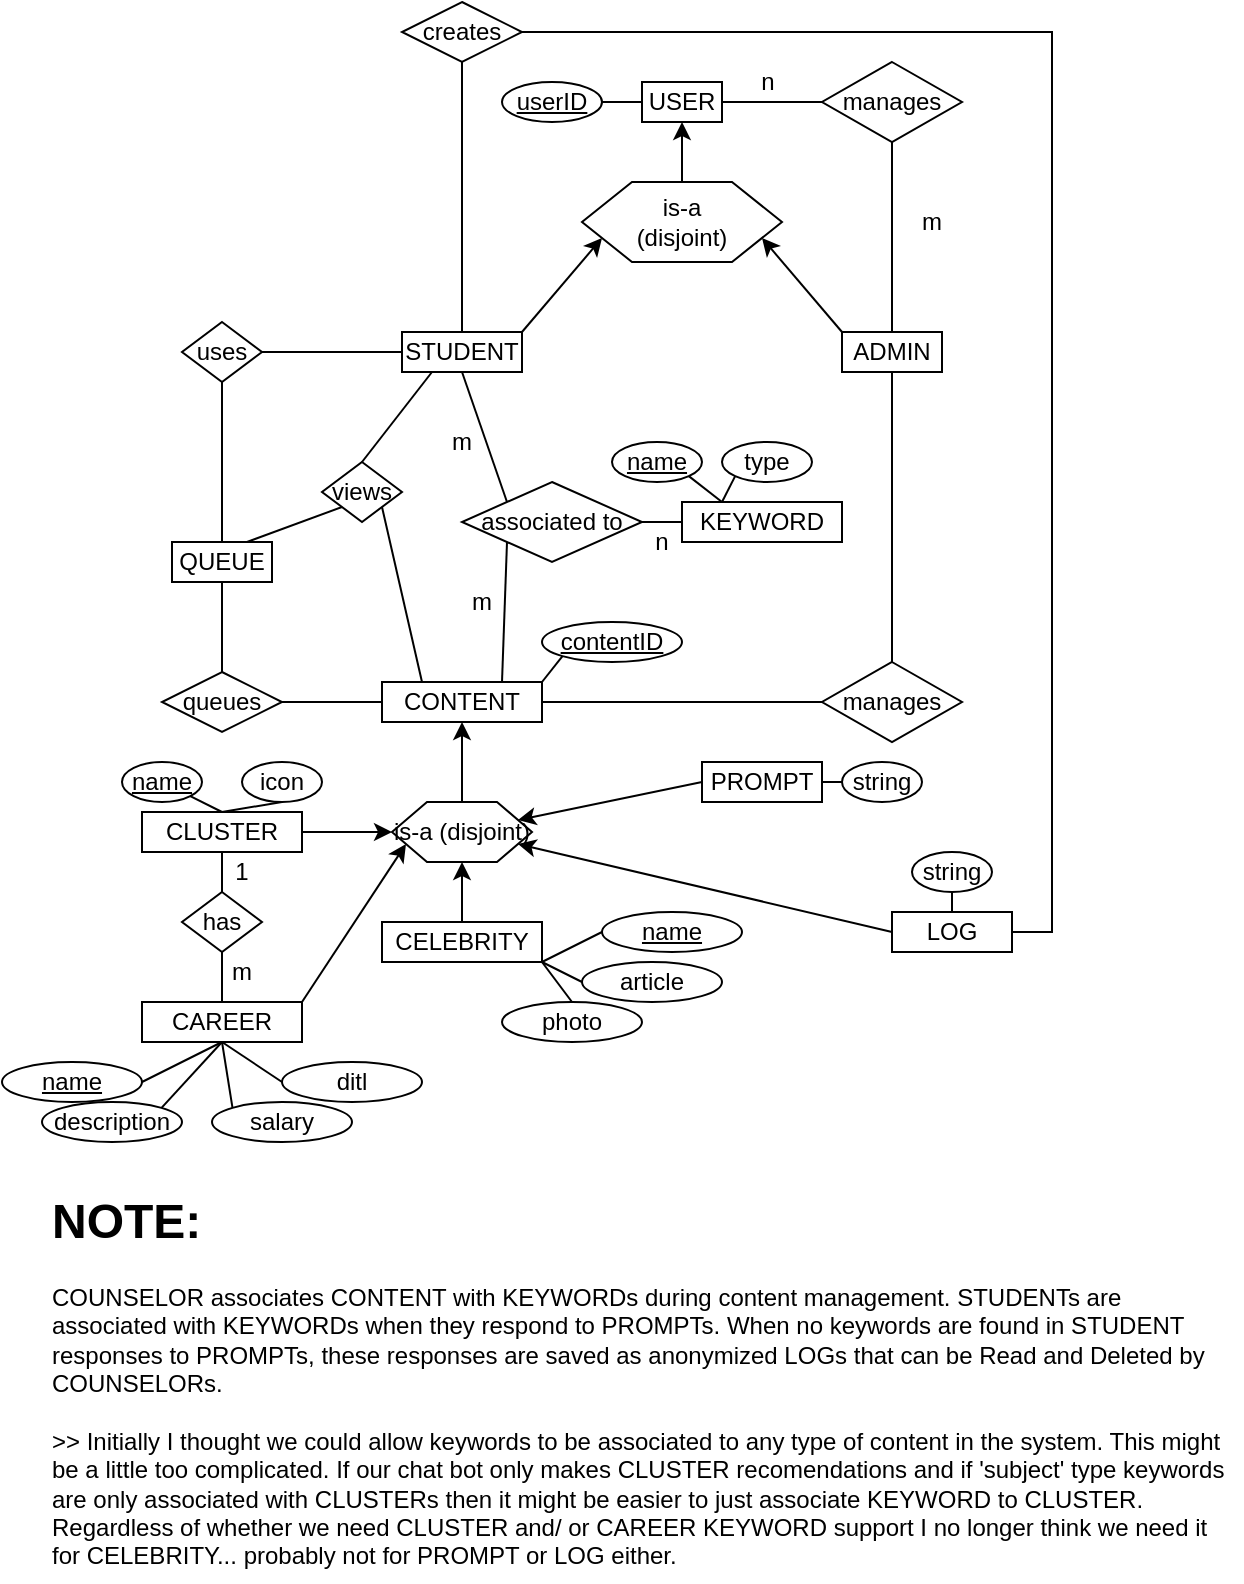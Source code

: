 <mxfile version="12.6.5" type="device"><diagram id="soOComr6DLj0twkV7itj" name="Page-1"><mxGraphModel dx="1086" dy="806" grid="1" gridSize="10" guides="1" tooltips="1" connect="1" arrows="1" fold="1" page="1" pageScale="1" pageWidth="850" pageHeight="1100" math="0" shadow="0"><root><mxCell id="0"/><mxCell id="1" parent="0"/><mxCell id="3w7t9i5FvikvQslrEo3w-36" style="edgeStyle=orthogonalEdgeStyle;rounded=0;orthogonalLoop=1;jettySize=auto;html=1;exitX=0;exitY=0.5;exitDx=0;exitDy=0;entryX=1;entryY=0.5;entryDx=0;entryDy=0;endArrow=none;endFill=0;" parent="1" source="sN44cqOAk9pcgNNBPkIf-1" target="3w7t9i5FvikvQslrEo3w-35" edge="1"><mxGeometry relative="1" as="geometry"/></mxCell><mxCell id="sN44cqOAk9pcgNNBPkIf-1" value="USER" style="rounded=0;whiteSpace=wrap;html=1;" parent="1" vertex="1"><mxGeometry x="460" y="90" width="40" height="20" as="geometry"/></mxCell><mxCell id="sN44cqOAk9pcgNNBPkIf-11" style="rounded=0;orthogonalLoop=1;jettySize=auto;html=1;exitX=1;exitY=0;exitDx=0;exitDy=0;entryX=0;entryY=0.75;entryDx=0;entryDy=0;" parent="1" source="sN44cqOAk9pcgNNBPkIf-2" target="sN44cqOAk9pcgNNBPkIf-9" edge="1"><mxGeometry relative="1" as="geometry"/></mxCell><mxCell id="sN44cqOAk9pcgNNBPkIf-54" style="edgeStyle=none;rounded=0;orthogonalLoop=1;jettySize=auto;html=1;exitX=0;exitY=0.5;exitDx=0;exitDy=0;entryX=1;entryY=0.5;entryDx=0;entryDy=0;endArrow=none;endFill=0;" parent="1" source="sN44cqOAk9pcgNNBPkIf-2" target="sN44cqOAk9pcgNNBPkIf-22" edge="1"><mxGeometry relative="1" as="geometry"/></mxCell><mxCell id="sN44cqOAk9pcgNNBPkIf-61" style="edgeStyle=none;rounded=0;orthogonalLoop=1;jettySize=auto;html=1;exitX=0.25;exitY=1;exitDx=0;exitDy=0;entryX=0.5;entryY=0;entryDx=0;entryDy=0;endArrow=none;endFill=0;" parent="1" source="sN44cqOAk9pcgNNBPkIf-2" target="sN44cqOAk9pcgNNBPkIf-43" edge="1"><mxGeometry relative="1" as="geometry"/></mxCell><mxCell id="3w7t9i5FvikvQslrEo3w-25" style="edgeStyle=orthogonalEdgeStyle;rounded=0;orthogonalLoop=1;jettySize=auto;html=1;exitX=0.5;exitY=0;exitDx=0;exitDy=0;entryX=0.5;entryY=1;entryDx=0;entryDy=0;endArrow=none;endFill=0;" parent="1" source="sN44cqOAk9pcgNNBPkIf-2" target="3w7t9i5FvikvQslrEo3w-24" edge="1"><mxGeometry relative="1" as="geometry"/></mxCell><mxCell id="sN44cqOAk9pcgNNBPkIf-2" value="STUDENT" style="rounded=0;whiteSpace=wrap;html=1;" parent="1" vertex="1"><mxGeometry x="340" y="215" width="60" height="20" as="geometry"/></mxCell><mxCell id="sN44cqOAk9pcgNNBPkIf-16" style="edgeStyle=none;rounded=0;orthogonalLoop=1;jettySize=auto;html=1;exitX=0.5;exitY=0;exitDx=0;exitDy=0;entryX=0.5;entryY=1;entryDx=0;entryDy=0;endArrow=none;endFill=0;" parent="1" source="sN44cqOAk9pcgNNBPkIf-4" target="sN44cqOAk9pcgNNBPkIf-15" edge="1"><mxGeometry relative="1" as="geometry"/></mxCell><mxCell id="WA6F66JFAziSJlZ3-U8B-3" style="rounded=0;orthogonalLoop=1;jettySize=auto;html=1;exitX=0;exitY=0;exitDx=0;exitDy=0;entryX=1;entryY=0.75;entryDx=0;entryDy=0;endArrow=classic;endFill=1;" parent="1" source="sN44cqOAk9pcgNNBPkIf-4" target="sN44cqOAk9pcgNNBPkIf-9" edge="1"><mxGeometry relative="1" as="geometry"/></mxCell><mxCell id="sN44cqOAk9pcgNNBPkIf-4" value="ADMIN" style="rounded=0;whiteSpace=wrap;html=1;" parent="1" vertex="1"><mxGeometry x="560" y="215" width="50" height="20" as="geometry"/></mxCell><mxCell id="sN44cqOAk9pcgNNBPkIf-14" style="edgeStyle=none;rounded=0;orthogonalLoop=1;jettySize=auto;html=1;exitX=0.5;exitY=0;exitDx=0;exitDy=0;entryX=0.5;entryY=1;entryDx=0;entryDy=0;" parent="1" source="sN44cqOAk9pcgNNBPkIf-9" target="sN44cqOAk9pcgNNBPkIf-1" edge="1"><mxGeometry relative="1" as="geometry"/></mxCell><mxCell id="sN44cqOAk9pcgNNBPkIf-9" value="is-a&lt;br&gt;(disjoint)" style="shape=hexagon;perimeter=hexagonPerimeter2;whiteSpace=wrap;html=1;" parent="1" vertex="1"><mxGeometry x="430" y="140" width="100" height="40" as="geometry"/></mxCell><mxCell id="sN44cqOAk9pcgNNBPkIf-17" style="edgeStyle=none;rounded=0;orthogonalLoop=1;jettySize=auto;html=1;exitX=0;exitY=0.5;exitDx=0;exitDy=0;entryX=1;entryY=0.5;entryDx=0;entryDy=0;endArrow=none;endFill=0;" parent="1" source="sN44cqOAk9pcgNNBPkIf-15" target="sN44cqOAk9pcgNNBPkIf-1" edge="1"><mxGeometry relative="1" as="geometry"/></mxCell><mxCell id="sN44cqOAk9pcgNNBPkIf-15" value="manages" style="rhombus;whiteSpace=wrap;html=1;" parent="1" vertex="1"><mxGeometry x="550" y="80" width="70" height="40" as="geometry"/></mxCell><mxCell id="3w7t9i5FvikvQslrEo3w-32" style="edgeStyle=orthogonalEdgeStyle;rounded=0;orthogonalLoop=1;jettySize=auto;html=1;exitX=0.5;exitY=1;exitDx=0;exitDy=0;entryX=0.5;entryY=0;entryDx=0;entryDy=0;endArrow=none;endFill=0;" parent="1" source="sN44cqOAk9pcgNNBPkIf-22" target="sN44cqOAk9pcgNNBPkIf-23" edge="1"><mxGeometry relative="1" as="geometry"/></mxCell><mxCell id="sN44cqOAk9pcgNNBPkIf-22" value="uses" style="rhombus;whiteSpace=wrap;html=1;" parent="1" vertex="1"><mxGeometry x="230" y="210" width="40" height="30" as="geometry"/></mxCell><mxCell id="3w7t9i5FvikvQslrEo3w-34" style="edgeStyle=orthogonalEdgeStyle;rounded=0;orthogonalLoop=1;jettySize=auto;html=1;exitX=0.5;exitY=1;exitDx=0;exitDy=0;entryX=0.5;entryY=0;entryDx=0;entryDy=0;endArrow=none;endFill=0;" parent="1" source="sN44cqOAk9pcgNNBPkIf-23" target="sN44cqOAk9pcgNNBPkIf-58" edge="1"><mxGeometry relative="1" as="geometry"/></mxCell><mxCell id="sN44cqOAk9pcgNNBPkIf-23" value="QUEUE" style="rounded=0;whiteSpace=wrap;html=1;" parent="1" vertex="1"><mxGeometry x="225" y="320" width="50" height="20" as="geometry"/></mxCell><mxCell id="sN44cqOAk9pcgNNBPkIf-42" style="edgeStyle=none;rounded=0;orthogonalLoop=1;jettySize=auto;html=1;exitX=1;exitY=0.5;exitDx=0;exitDy=0;entryX=0;entryY=0.5;entryDx=0;entryDy=0;endArrow=none;endFill=0;" parent="1" source="sN44cqOAk9pcgNNBPkIf-24" target="sN44cqOAk9pcgNNBPkIf-26" edge="1"><mxGeometry relative="1" as="geometry"/></mxCell><mxCell id="sN44cqOAk9pcgNNBPkIf-57" style="edgeStyle=none;rounded=0;orthogonalLoop=1;jettySize=auto;html=1;exitX=0.25;exitY=0;exitDx=0;exitDy=0;entryX=1;entryY=1;entryDx=0;entryDy=0;endArrow=none;endFill=0;" parent="1" source="sN44cqOAk9pcgNNBPkIf-24" target="sN44cqOAk9pcgNNBPkIf-43" edge="1"><mxGeometry relative="1" as="geometry"/></mxCell><mxCell id="sN44cqOAk9pcgNNBPkIf-59" style="edgeStyle=none;rounded=0;orthogonalLoop=1;jettySize=auto;html=1;exitX=0;exitY=0.5;exitDx=0;exitDy=0;entryX=1;entryY=0.5;entryDx=0;entryDy=0;endArrow=none;endFill=0;" parent="1" source="sN44cqOAk9pcgNNBPkIf-24" target="sN44cqOAk9pcgNNBPkIf-58" edge="1"><mxGeometry relative="1" as="geometry"/></mxCell><mxCell id="sN44cqOAk9pcgNNBPkIf-62" style="edgeStyle=none;rounded=0;orthogonalLoop=1;jettySize=auto;html=1;exitX=1;exitY=0;exitDx=0;exitDy=0;entryX=0;entryY=1;entryDx=0;entryDy=0;endArrow=none;endFill=0;" parent="1" source="sN44cqOAk9pcgNNBPkIf-24" target="sN44cqOAk9pcgNNBPkIf-40" edge="1"><mxGeometry relative="1" as="geometry"/></mxCell><mxCell id="sN44cqOAk9pcgNNBPkIf-24" value="CONTENT" style="rounded=0;whiteSpace=wrap;html=1;" parent="1" vertex="1"><mxGeometry x="330" y="390" width="80" height="20" as="geometry"/></mxCell><mxCell id="sN44cqOAk9pcgNNBPkIf-45" style="edgeStyle=none;rounded=0;orthogonalLoop=1;jettySize=auto;html=1;exitX=1;exitY=0.5;exitDx=0;exitDy=0;entryX=0;entryY=0.5;entryDx=0;entryDy=0;endArrow=none;endFill=0;" parent="1" source="sN44cqOAk9pcgNNBPkIf-25" target="sN44cqOAk9pcgNNBPkIf-44" edge="1"><mxGeometry relative="1" as="geometry"/></mxCell><mxCell id="sN44cqOAk9pcgNNBPkIf-46" style="edgeStyle=none;rounded=0;orthogonalLoop=1;jettySize=auto;html=1;exitX=0;exitY=0;exitDx=0;exitDy=0;entryX=0.5;entryY=1;entryDx=0;entryDy=0;endArrow=none;endFill=0;" parent="1" source="sN44cqOAk9pcgNNBPkIf-25" target="sN44cqOAk9pcgNNBPkIf-2" edge="1"><mxGeometry relative="1" as="geometry"/></mxCell><mxCell id="sN44cqOAk9pcgNNBPkIf-47" style="edgeStyle=none;rounded=0;orthogonalLoop=1;jettySize=auto;html=1;exitX=0;exitY=1;exitDx=0;exitDy=0;entryX=0.75;entryY=0;entryDx=0;entryDy=0;endArrow=none;endFill=0;" parent="1" source="sN44cqOAk9pcgNNBPkIf-25" target="sN44cqOAk9pcgNNBPkIf-24" edge="1"><mxGeometry relative="1" as="geometry"/></mxCell><mxCell id="sN44cqOAk9pcgNNBPkIf-25" value="associated to" style="rhombus;whiteSpace=wrap;html=1;" parent="1" vertex="1"><mxGeometry x="370" y="290" width="90" height="40" as="geometry"/></mxCell><mxCell id="WA6F66JFAziSJlZ3-U8B-1" style="edgeStyle=orthogonalEdgeStyle;rounded=0;orthogonalLoop=1;jettySize=auto;html=1;exitX=0.5;exitY=0;exitDx=0;exitDy=0;entryX=0.5;entryY=1;entryDx=0;entryDy=0;endArrow=none;endFill=0;" parent="1" source="sN44cqOAk9pcgNNBPkIf-26" target="sN44cqOAk9pcgNNBPkIf-4" edge="1"><mxGeometry relative="1" as="geometry"/></mxCell><mxCell id="sN44cqOAk9pcgNNBPkIf-26" value="manages" style="rhombus;whiteSpace=wrap;html=1;" parent="1" vertex="1"><mxGeometry x="550" y="380" width="70" height="40" as="geometry"/></mxCell><mxCell id="sN44cqOAk9pcgNNBPkIf-40" value="&lt;u&gt;contentID&lt;/u&gt;" style="ellipse;whiteSpace=wrap;html=1;" parent="1" vertex="1"><mxGeometry x="410" y="360" width="70" height="20" as="geometry"/></mxCell><mxCell id="sN44cqOAk9pcgNNBPkIf-56" style="edgeStyle=none;rounded=0;orthogonalLoop=1;jettySize=auto;html=1;exitX=0;exitY=1;exitDx=0;exitDy=0;entryX=0.75;entryY=0;entryDx=0;entryDy=0;endArrow=none;endFill=0;" parent="1" source="sN44cqOAk9pcgNNBPkIf-43" target="sN44cqOAk9pcgNNBPkIf-23" edge="1"><mxGeometry relative="1" as="geometry"/></mxCell><mxCell id="sN44cqOAk9pcgNNBPkIf-43" value="views" style="rhombus;whiteSpace=wrap;html=1;" parent="1" vertex="1"><mxGeometry x="300" y="280" width="40" height="30" as="geometry"/></mxCell><mxCell id="3w7t9i5FvikvQslrEo3w-3" style="rounded=0;orthogonalLoop=1;jettySize=auto;html=1;exitX=0.25;exitY=0;exitDx=0;exitDy=0;entryX=1;entryY=1;entryDx=0;entryDy=0;endArrow=none;endFill=0;" parent="1" source="sN44cqOAk9pcgNNBPkIf-44" target="3w7t9i5FvikvQslrEo3w-1" edge="1"><mxGeometry relative="1" as="geometry"/></mxCell><mxCell id="3w7t9i5FvikvQslrEo3w-4" style="edgeStyle=none;rounded=0;orthogonalLoop=1;jettySize=auto;html=1;exitX=0.25;exitY=0;exitDx=0;exitDy=0;entryX=0;entryY=1;entryDx=0;entryDy=0;endArrow=none;endFill=0;" parent="1" source="sN44cqOAk9pcgNNBPkIf-44" target="3w7t9i5FvikvQslrEo3w-2" edge="1"><mxGeometry relative="1" as="geometry"/></mxCell><mxCell id="sN44cqOAk9pcgNNBPkIf-44" value="KEYWORD" style="rounded=0;whiteSpace=wrap;html=1;" parent="1" vertex="1"><mxGeometry x="480" y="300" width="80" height="20" as="geometry"/></mxCell><mxCell id="sN44cqOAk9pcgNNBPkIf-58" value="queues" style="rhombus;whiteSpace=wrap;html=1;" parent="1" vertex="1"><mxGeometry x="220" y="385" width="60" height="30" as="geometry"/></mxCell><mxCell id="sN44cqOAk9pcgNNBPkIf-66" style="edgeStyle=none;rounded=0;orthogonalLoop=1;jettySize=auto;html=1;exitX=0.5;exitY=0;exitDx=0;exitDy=0;entryX=0.5;entryY=1;entryDx=0;entryDy=0;endArrow=classic;endFill=1;" parent="1" source="sN44cqOAk9pcgNNBPkIf-63" target="sN44cqOAk9pcgNNBPkIf-24" edge="1"><mxGeometry relative="1" as="geometry"/></mxCell><mxCell id="sN44cqOAk9pcgNNBPkIf-63" value="is-a (disjoint)" style="shape=hexagon;perimeter=hexagonPerimeter2;whiteSpace=wrap;html=1;" parent="1" vertex="1"><mxGeometry x="335" y="450" width="70" height="30" as="geometry"/></mxCell><mxCell id="sN44cqOAk9pcgNNBPkIf-67" style="edgeStyle=none;rounded=0;orthogonalLoop=1;jettySize=auto;html=1;exitX=1;exitY=0.5;exitDx=0;exitDy=0;entryX=0;entryY=0.5;entryDx=0;entryDy=0;endArrow=classic;endFill=1;" parent="1" source="sN44cqOAk9pcgNNBPkIf-65" target="sN44cqOAk9pcgNNBPkIf-63" edge="1"><mxGeometry relative="1" as="geometry"/></mxCell><mxCell id="sN44cqOAk9pcgNNBPkIf-77" style="edgeStyle=none;rounded=0;orthogonalLoop=1;jettySize=auto;html=1;exitX=0.5;exitY=0;exitDx=0;exitDy=0;entryX=0.5;entryY=1;entryDx=0;entryDy=0;endArrow=none;endFill=0;" parent="1" source="sN44cqOAk9pcgNNBPkIf-65" target="sN44cqOAk9pcgNNBPkIf-73" edge="1"><mxGeometry relative="1" as="geometry"/></mxCell><mxCell id="3w7t9i5FvikvQslrEo3w-6" style="edgeStyle=none;rounded=0;orthogonalLoop=1;jettySize=auto;html=1;exitX=0.5;exitY=0;exitDx=0;exitDy=0;entryX=1;entryY=1;entryDx=0;entryDy=0;endArrow=none;endFill=0;" parent="1" source="sN44cqOAk9pcgNNBPkIf-65" target="3w7t9i5FvikvQslrEo3w-5" edge="1"><mxGeometry relative="1" as="geometry"/></mxCell><mxCell id="sN44cqOAk9pcgNNBPkIf-65" value="CLUSTER" style="rounded=0;whiteSpace=wrap;html=1;" parent="1" vertex="1"><mxGeometry x="210" y="455" width="80" height="20" as="geometry"/></mxCell><mxCell id="sN44cqOAk9pcgNNBPkIf-71" style="edgeStyle=none;rounded=0;orthogonalLoop=1;jettySize=auto;html=1;exitX=1;exitY=0;exitDx=0;exitDy=0;entryX=0;entryY=0.75;entryDx=0;entryDy=0;endArrow=classic;endFill=1;" parent="1" source="sN44cqOAk9pcgNNBPkIf-68" target="sN44cqOAk9pcgNNBPkIf-63" edge="1"><mxGeometry relative="1" as="geometry"/></mxCell><mxCell id="3w7t9i5FvikvQslrEo3w-10" style="edgeStyle=none;rounded=0;orthogonalLoop=1;jettySize=auto;html=1;exitX=0.5;exitY=1;exitDx=0;exitDy=0;entryX=1;entryY=0.5;entryDx=0;entryDy=0;endArrow=none;endFill=0;" parent="1" source="sN44cqOAk9pcgNNBPkIf-68" target="sN44cqOAk9pcgNNBPkIf-74" edge="1"><mxGeometry relative="1" as="geometry"/></mxCell><mxCell id="3w7t9i5FvikvQslrEo3w-11" style="edgeStyle=none;rounded=0;orthogonalLoop=1;jettySize=auto;html=1;exitX=0.5;exitY=1;exitDx=0;exitDy=0;entryX=1;entryY=0;entryDx=0;entryDy=0;endArrow=none;endFill=0;" parent="1" source="sN44cqOAk9pcgNNBPkIf-68" target="sN44cqOAk9pcgNNBPkIf-83" edge="1"><mxGeometry relative="1" as="geometry"/></mxCell><mxCell id="3w7t9i5FvikvQslrEo3w-12" style="edgeStyle=none;rounded=0;orthogonalLoop=1;jettySize=auto;html=1;exitX=0.5;exitY=1;exitDx=0;exitDy=0;entryX=0;entryY=0;entryDx=0;entryDy=0;endArrow=none;endFill=0;" parent="1" source="sN44cqOAk9pcgNNBPkIf-68" target="sN44cqOAk9pcgNNBPkIf-84" edge="1"><mxGeometry relative="1" as="geometry"/></mxCell><mxCell id="3w7t9i5FvikvQslrEo3w-13" style="edgeStyle=none;rounded=0;orthogonalLoop=1;jettySize=auto;html=1;exitX=0.5;exitY=1;exitDx=0;exitDy=0;entryX=0;entryY=0.5;entryDx=0;entryDy=0;endArrow=none;endFill=0;" parent="1" source="sN44cqOAk9pcgNNBPkIf-68" target="sN44cqOAk9pcgNNBPkIf-85" edge="1"><mxGeometry relative="1" as="geometry"/></mxCell><mxCell id="sN44cqOAk9pcgNNBPkIf-68" value="CAREER" style="rounded=0;whiteSpace=wrap;html=1;" parent="1" vertex="1"><mxGeometry x="210" y="550" width="80" height="20" as="geometry"/></mxCell><mxCell id="sN44cqOAk9pcgNNBPkIf-72" style="edgeStyle=none;rounded=0;orthogonalLoop=1;jettySize=auto;html=1;exitX=0.5;exitY=0;exitDx=0;exitDy=0;entryX=0.5;entryY=1;entryDx=0;entryDy=0;endArrow=classic;endFill=1;" parent="1" source="sN44cqOAk9pcgNNBPkIf-70" target="sN44cqOAk9pcgNNBPkIf-63" edge="1"><mxGeometry relative="1" as="geometry"/></mxCell><mxCell id="sN44cqOAk9pcgNNBPkIf-97" style="edgeStyle=none;rounded=0;orthogonalLoop=1;jettySize=auto;html=1;exitX=1;exitY=1;exitDx=0;exitDy=0;entryX=0;entryY=0.5;entryDx=0;entryDy=0;endArrow=none;endFill=0;" parent="1" source="sN44cqOAk9pcgNNBPkIf-70" target="sN44cqOAk9pcgNNBPkIf-94" edge="1"><mxGeometry relative="1" as="geometry"/></mxCell><mxCell id="sN44cqOAk9pcgNNBPkIf-98" style="edgeStyle=none;rounded=0;orthogonalLoop=1;jettySize=auto;html=1;exitX=1;exitY=1;exitDx=0;exitDy=0;entryX=0;entryY=0.5;entryDx=0;entryDy=0;endArrow=none;endFill=0;" parent="1" source="sN44cqOAk9pcgNNBPkIf-70" target="sN44cqOAk9pcgNNBPkIf-95" edge="1"><mxGeometry relative="1" as="geometry"/></mxCell><mxCell id="sN44cqOAk9pcgNNBPkIf-99" style="edgeStyle=none;rounded=0;orthogonalLoop=1;jettySize=auto;html=1;exitX=1;exitY=1;exitDx=0;exitDy=0;entryX=0.5;entryY=0;entryDx=0;entryDy=0;endArrow=none;endFill=0;" parent="1" source="sN44cqOAk9pcgNNBPkIf-70" target="sN44cqOAk9pcgNNBPkIf-96" edge="1"><mxGeometry relative="1" as="geometry"/></mxCell><mxCell id="sN44cqOAk9pcgNNBPkIf-70" value="CELEBRITY" style="rounded=0;whiteSpace=wrap;html=1;" parent="1" vertex="1"><mxGeometry x="330" y="510" width="80" height="20" as="geometry"/></mxCell><mxCell id="sN44cqOAk9pcgNNBPkIf-73" value="icon" style="ellipse;whiteSpace=wrap;html=1;" parent="1" vertex="1"><mxGeometry x="260" y="430" width="40" height="20" as="geometry"/></mxCell><mxCell id="sN44cqOAk9pcgNNBPkIf-74" value="&lt;u&gt;name&lt;/u&gt;" style="ellipse;whiteSpace=wrap;html=1;" parent="1" vertex="1"><mxGeometry x="140" y="580" width="70" height="20" as="geometry"/></mxCell><mxCell id="3w7t9i5FvikvQslrEo3w-8" style="edgeStyle=none;rounded=0;orthogonalLoop=1;jettySize=auto;html=1;exitX=0.5;exitY=0;exitDx=0;exitDy=0;entryX=0.5;entryY=1;entryDx=0;entryDy=0;endArrow=none;endFill=0;" parent="1" source="sN44cqOAk9pcgNNBPkIf-78" target="sN44cqOAk9pcgNNBPkIf-65" edge="1"><mxGeometry relative="1" as="geometry"/></mxCell><mxCell id="3w7t9i5FvikvQslrEo3w-9" style="edgeStyle=none;rounded=0;orthogonalLoop=1;jettySize=auto;html=1;exitX=0.5;exitY=1;exitDx=0;exitDy=0;entryX=0.5;entryY=0;entryDx=0;entryDy=0;endArrow=none;endFill=0;" parent="1" source="sN44cqOAk9pcgNNBPkIf-78" target="sN44cqOAk9pcgNNBPkIf-68" edge="1"><mxGeometry relative="1" as="geometry"/></mxCell><mxCell id="sN44cqOAk9pcgNNBPkIf-78" value="has" style="rhombus;whiteSpace=wrap;html=1;" parent="1" vertex="1"><mxGeometry x="230" y="495" width="40" height="30" as="geometry"/></mxCell><mxCell id="sN44cqOAk9pcgNNBPkIf-83" value="description" style="ellipse;whiteSpace=wrap;html=1;" parent="1" vertex="1"><mxGeometry x="160" y="600" width="70" height="20" as="geometry"/></mxCell><mxCell id="sN44cqOAk9pcgNNBPkIf-84" value="salary" style="ellipse;whiteSpace=wrap;html=1;" parent="1" vertex="1"><mxGeometry x="245" y="600" width="70" height="20" as="geometry"/></mxCell><mxCell id="sN44cqOAk9pcgNNBPkIf-85" value="ditl" style="ellipse;whiteSpace=wrap;html=1;" parent="1" vertex="1"><mxGeometry x="280" y="580" width="70" height="20" as="geometry"/></mxCell><mxCell id="sN44cqOAk9pcgNNBPkIf-94" value="&lt;u&gt;name&lt;/u&gt;" style="ellipse;whiteSpace=wrap;html=1;" parent="1" vertex="1"><mxGeometry x="440" y="505" width="70" height="20" as="geometry"/></mxCell><mxCell id="sN44cqOAk9pcgNNBPkIf-95" value="article" style="ellipse;whiteSpace=wrap;html=1;" parent="1" vertex="1"><mxGeometry x="430" y="530" width="70" height="20" as="geometry"/></mxCell><mxCell id="sN44cqOAk9pcgNNBPkIf-96" value="photo" style="ellipse;whiteSpace=wrap;html=1;" parent="1" vertex="1"><mxGeometry x="390" y="550" width="70" height="20" as="geometry"/></mxCell><mxCell id="sN44cqOAk9pcgNNBPkIf-100" value="&lt;h1&gt;NOTE:&lt;/h1&gt;&lt;p&gt;COUNSELOR associates CONTENT with KEYWORDs during content management. STUDENTs are associated with KEYWORDs when they respond to PROMPTs. When no keywords are found in STUDENT responses to PROMPTs, these responses are saved as anonymized LOGs that can be Read and Deleted by COUNSELORs.&lt;br&gt;&lt;br&gt;&amp;gt;&amp;gt; Initially I thought we could allow keywords to be associated to any type of content in the system. This might be a little too complicated. If our chat bot only makes CLUSTER recomendations and if 'subject' type keywords are only associated with CLUSTERs then it might be easier to just associate KEYWORD to CLUSTER. Regardless of whether we need CLUSTER and/ or CAREER KEYWORD support I no longer think we need it for CELEBRITY... probably not for PROMPT or LOG either.&lt;/p&gt;" style="text;html=1;strokeColor=none;fillColor=none;spacing=5;spacingTop=-20;whiteSpace=wrap;overflow=hidden;rounded=0;" parent="1" vertex="1"><mxGeometry x="160" y="640" width="600" height="200" as="geometry"/></mxCell><mxCell id="3w7t9i5FvikvQslrEo3w-1" value="&lt;u&gt;name&lt;/u&gt;" style="ellipse;whiteSpace=wrap;html=1;" parent="1" vertex="1"><mxGeometry x="445" y="270" width="45" height="20" as="geometry"/></mxCell><mxCell id="3w7t9i5FvikvQslrEo3w-2" value="type" style="ellipse;whiteSpace=wrap;html=1;" parent="1" vertex="1"><mxGeometry x="500" y="270" width="45" height="20" as="geometry"/></mxCell><mxCell id="3w7t9i5FvikvQslrEo3w-5" value="&lt;u&gt;name&lt;/u&gt;" style="ellipse;whiteSpace=wrap;html=1;" parent="1" vertex="1"><mxGeometry x="200" y="430" width="40" height="20" as="geometry"/></mxCell><mxCell id="3w7t9i5FvikvQslrEo3w-14" value="1" style="text;html=1;strokeColor=none;fillColor=none;align=center;verticalAlign=middle;whiteSpace=wrap;rounded=0;" parent="1" vertex="1"><mxGeometry x="250" y="475" width="20" height="20" as="geometry"/></mxCell><mxCell id="3w7t9i5FvikvQslrEo3w-15" value="m" style="text;html=1;strokeColor=none;fillColor=none;align=center;verticalAlign=middle;whiteSpace=wrap;rounded=0;" parent="1" vertex="1"><mxGeometry x="250" y="525" width="20" height="20" as="geometry"/></mxCell><mxCell id="3w7t9i5FvikvQslrEo3w-16" value="m" style="text;html=1;strokeColor=none;fillColor=none;align=center;verticalAlign=middle;whiteSpace=wrap;rounded=0;" parent="1" vertex="1"><mxGeometry x="360" y="260" width="20" height="20" as="geometry"/></mxCell><mxCell id="3w7t9i5FvikvQslrEo3w-17" value="n" style="text;html=1;strokeColor=none;fillColor=none;align=center;verticalAlign=middle;whiteSpace=wrap;rounded=0;" parent="1" vertex="1"><mxGeometry x="460" y="310" width="20" height="20" as="geometry"/></mxCell><mxCell id="3w7t9i5FvikvQslrEo3w-18" value="m" style="text;html=1;strokeColor=none;fillColor=none;align=center;verticalAlign=middle;whiteSpace=wrap;rounded=0;" parent="1" vertex="1"><mxGeometry x="370" y="340" width="20" height="20" as="geometry"/></mxCell><mxCell id="3w7t9i5FvikvQslrEo3w-19" value="m" style="text;html=1;strokeColor=none;fillColor=none;align=center;verticalAlign=middle;whiteSpace=wrap;rounded=0;" parent="1" vertex="1"><mxGeometry x="595" y="150" width="20" height="20" as="geometry"/></mxCell><mxCell id="3w7t9i5FvikvQslrEo3w-23" style="edgeStyle=none;rounded=0;orthogonalLoop=1;jettySize=auto;html=1;exitX=0;exitY=0.5;exitDx=0;exitDy=0;entryX=1;entryY=0.75;entryDx=0;entryDy=0;endArrow=classic;endFill=1;" parent="1" source="3w7t9i5FvikvQslrEo3w-20" target="sN44cqOAk9pcgNNBPkIf-63" edge="1"><mxGeometry relative="1" as="geometry"/></mxCell><mxCell id="3w7t9i5FvikvQslrEo3w-30" style="edgeStyle=orthogonalEdgeStyle;rounded=0;orthogonalLoop=1;jettySize=auto;html=1;exitX=0.5;exitY=0;exitDx=0;exitDy=0;entryX=0.5;entryY=1;entryDx=0;entryDy=0;endArrow=none;endFill=0;" parent="1" source="3w7t9i5FvikvQslrEo3w-20" target="3w7t9i5FvikvQslrEo3w-27" edge="1"><mxGeometry relative="1" as="geometry"/></mxCell><mxCell id="3w7t9i5FvikvQslrEo3w-20" value="LOG" style="rounded=0;whiteSpace=wrap;html=1;" parent="1" vertex="1"><mxGeometry x="585" y="505" width="60" height="20" as="geometry"/></mxCell><mxCell id="3w7t9i5FvikvQslrEo3w-22" style="edgeStyle=none;rounded=0;orthogonalLoop=1;jettySize=auto;html=1;exitX=0;exitY=0.5;exitDx=0;exitDy=0;entryX=1;entryY=0.25;entryDx=0;entryDy=0;endArrow=classic;endFill=1;" parent="1" source="3w7t9i5FvikvQslrEo3w-21" target="sN44cqOAk9pcgNNBPkIf-63" edge="1"><mxGeometry relative="1" as="geometry"/></mxCell><mxCell id="3w7t9i5FvikvQslrEo3w-29" style="edgeStyle=orthogonalEdgeStyle;rounded=0;orthogonalLoop=1;jettySize=auto;html=1;exitX=1;exitY=0.5;exitDx=0;exitDy=0;entryX=0;entryY=0.5;entryDx=0;entryDy=0;endArrow=none;endFill=0;" parent="1" source="3w7t9i5FvikvQslrEo3w-21" target="3w7t9i5FvikvQslrEo3w-28" edge="1"><mxGeometry relative="1" as="geometry"/></mxCell><mxCell id="3w7t9i5FvikvQslrEo3w-21" value="PROMPT" style="rounded=0;whiteSpace=wrap;html=1;" parent="1" vertex="1"><mxGeometry x="490" y="430" width="60" height="20" as="geometry"/></mxCell><mxCell id="3w7t9i5FvikvQslrEo3w-26" style="edgeStyle=orthogonalEdgeStyle;rounded=0;orthogonalLoop=1;jettySize=auto;html=1;exitX=1;exitY=0.5;exitDx=0;exitDy=0;entryX=1;entryY=0.5;entryDx=0;entryDy=0;endArrow=none;endFill=0;" parent="1" source="3w7t9i5FvikvQslrEo3w-24" target="3w7t9i5FvikvQslrEo3w-20" edge="1"><mxGeometry relative="1" as="geometry"/></mxCell><mxCell id="3w7t9i5FvikvQslrEo3w-24" value="creates" style="rhombus;whiteSpace=wrap;html=1;" parent="1" vertex="1"><mxGeometry x="340" y="50" width="60" height="30" as="geometry"/></mxCell><mxCell id="3w7t9i5FvikvQslrEo3w-27" value="string" style="ellipse;whiteSpace=wrap;html=1;" parent="1" vertex="1"><mxGeometry x="595" y="475" width="40" height="20" as="geometry"/></mxCell><mxCell id="3w7t9i5FvikvQslrEo3w-28" value="string" style="ellipse;whiteSpace=wrap;html=1;" parent="1" vertex="1"><mxGeometry x="560" y="430" width="40" height="20" as="geometry"/></mxCell><mxCell id="3w7t9i5FvikvQslrEo3w-35" value="&lt;u&gt;userID&lt;/u&gt;" style="ellipse;whiteSpace=wrap;html=1;" parent="1" vertex="1"><mxGeometry x="390" y="90" width="50" height="20" as="geometry"/></mxCell><mxCell id="WA6F66JFAziSJlZ3-U8B-8" value="n" style="text;html=1;strokeColor=none;fillColor=none;align=center;verticalAlign=middle;whiteSpace=wrap;rounded=0;" parent="1" vertex="1"><mxGeometry x="512.5" y="80" width="20" height="20" as="geometry"/></mxCell></root></mxGraphModel></diagram></mxfile>